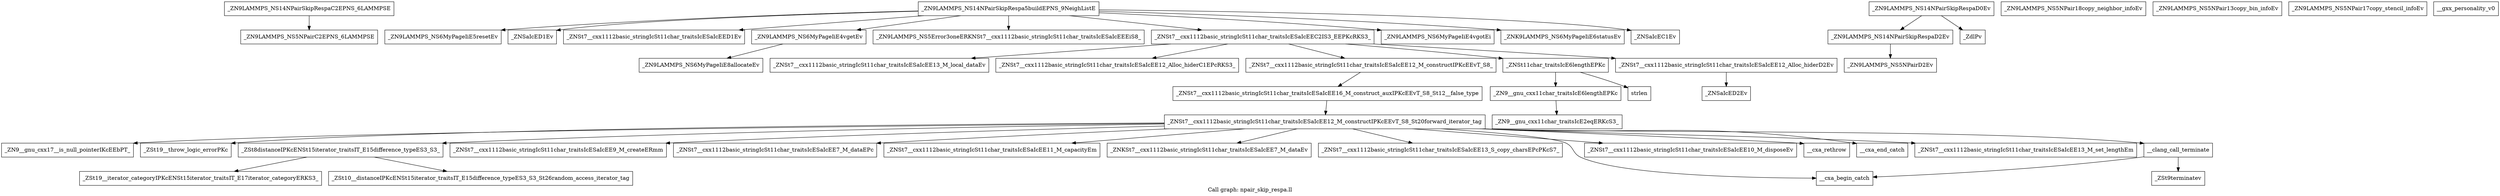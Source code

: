 digraph "Call graph: npair_skip_respa.ll" {
	label="Call graph: npair_skip_respa.ll";

	Node0x56318261e9c0 [shape=record,label="{_ZN9LAMMPS_NS14NPairSkipRespaC2EPNS_6LAMMPSE}"];
	Node0x56318261e9c0 -> Node0x56318261e940;
	Node0x56318261e940 [shape=record,label="{_ZN9LAMMPS_NS5NPairC2EPNS_6LAMMPSE}"];
	Node0x5631825f4b60 [shape=record,label="{_ZN9LAMMPS_NS14NPairSkipRespa5buildEPNS_9NeighListE}"];
	Node0x5631825f4b60 -> Node0x56318262be10;
	Node0x5631825f4b60 -> Node0x563182609f40;
	Node0x5631825f4b60 -> Node0x563182609660;
	Node0x5631825f4b60 -> Node0x5631825fcaa0;
	Node0x5631825f4b60 -> Node0x563182607370;
	Node0x5631825f4b60 -> Node0x563182629c20;
	Node0x5631825f4b60 -> Node0x56318263dc80;
	Node0x5631825f4b60 -> Node0x56318263dd00;
	Node0x5631825f4b60 -> Node0x5631825fd1b0;
	Node0x563182609f40 [shape=record,label="{_ZNSaIcED1Ev}"];
	Node0x56318261cc70 [shape=record,label="{_ZN9LAMMPS_NS14NPairSkipRespaD2Ev}"];
	Node0x56318261cc70 -> Node0x56318261d500;
	Node0x563182622d20 [shape=record,label="{_ZN9LAMMPS_NS14NPairSkipRespaD0Ev}"];
	Node0x563182622d20 -> Node0x56318261cc70;
	Node0x563182622d20 -> Node0x5631826249b0;
	Node0x5631826256e0 [shape=record,label="{_ZN9LAMMPS_NS5NPair18copy_neighbor_infoEv}"];
	Node0x56318262a630 [shape=record,label="{_ZN9LAMMPS_NS5NPair13copy_bin_infoEv}"];
	Node0x56318262ac30 [shape=record,label="{_ZN9LAMMPS_NS5NPair17copy_stencil_infoEv}"];
	Node0x56318261d500 [shape=record,label="{_ZN9LAMMPS_NS5NPairD2Ev}"];
	Node0x5631826249b0 [shape=record,label="{_ZdlPv}"];
	Node0x563182625760 [shape=record,label="{_ZN9LAMMPS_NS6MyPageIiE8allocateEv}"];
	Node0x563182611ef0 [shape=record,label="{_ZNSt7__cxx1112basic_stringIcSt11char_traitsIcESaIcEE13_M_local_dataEv}"];
	Node0x563182615ee0 [shape=record,label="{_ZNSt7__cxx1112basic_stringIcSt11char_traitsIcESaIcEE12_Alloc_hiderC1EPcRKS3_}"];
	Node0x563182618340 [shape=record,label="{_ZNSt7__cxx1112basic_stringIcSt11char_traitsIcESaIcEE12_M_constructIPKcEEvT_S8_}"];
	Node0x563182618340 -> Node0x56318262f900;
	Node0x56318262be10 [shape=record,label="{_ZN9LAMMPS_NS6MyPageIiE5resetEv}"];
	Node0x5631825fcaa0 [shape=record,label="{_ZN9LAMMPS_NS6MyPageIiE4vgetEv}"];
	Node0x5631825fcaa0 -> Node0x563182625760;
	Node0x56318263dc80 [shape=record,label="{_ZN9LAMMPS_NS6MyPageIiE4vgotEi}"];
	Node0x56318263dd00 [shape=record,label="{_ZNK9LAMMPS_NS6MyPageIiE6statusEv}"];
	Node0x563182607370 [shape=record,label="{_ZN9LAMMPS_NS5Error3oneERKNSt7__cxx1112basic_stringIcSt11char_traitsIcESaIcEEEiS8_}"];
	Node0x5631825fd1b0 [shape=record,label="{_ZNSaIcEC1Ev}"];
	Node0x563182629c20 [shape=record,label="{_ZNSt7__cxx1112basic_stringIcSt11char_traitsIcESaIcEEC2IS3_EEPKcRKS3_}"];
	Node0x563182629c20 -> Node0x563182611ef0;
	Node0x563182629c20 -> Node0x563182615ee0;
	Node0x563182629c20 -> Node0x563182617100;
	Node0x563182629c20 -> Node0x563182618340;
	Node0x563182629c20 -> Node0x563182618c60;
	Node0x5631826194f0 [shape=record,label="{__gxx_personality_v0}"];
	Node0x563182609660 [shape=record,label="{_ZNSt7__cxx1112basic_stringIcSt11char_traitsIcESaIcEED1Ev}"];
	Node0x563182617100 [shape=record,label="{_ZNSt11char_traitsIcE6lengthEPKc}"];
	Node0x563182617100 -> Node0x563182630b80;
	Node0x563182617100 -> Node0x563182631c50;
	Node0x563182618c60 [shape=record,label="{_ZNSt7__cxx1112basic_stringIcSt11char_traitsIcESaIcEE12_Alloc_hiderD2Ev}"];
	Node0x563182618c60 -> Node0x563182632820;
	Node0x56318262f900 [shape=record,label="{_ZNSt7__cxx1112basic_stringIcSt11char_traitsIcESaIcEE16_M_construct_auxIPKcEEvT_S8_St12__false_type}"];
	Node0x56318262f900 -> Node0x5631825f4970;
	Node0x5631825f4970 [shape=record,label="{_ZNSt7__cxx1112basic_stringIcSt11char_traitsIcESaIcEE12_M_constructIPKcEEvT_S8_St20forward_iterator_tag}"];
	Node0x5631825f4970 -> Node0x5631825f8a70;
	Node0x5631825f4970 -> Node0x563182622ee0;
	Node0x5631825f4970 -> Node0x563182611a00;
	Node0x5631825f4970 -> Node0x56318262ed40;
	Node0x5631825f4970 -> Node0x563182610b10;
	Node0x5631825f4970 -> Node0x563182611090;
	Node0x5631825f4970 -> Node0x563182610cf0;
	Node0x5631825f4970 -> Node0x5631826302d0;
	Node0x5631825f4970 -> Node0x563182630520;
	Node0x5631825f4970 -> Node0x563182635280;
	Node0x5631825f4970 -> Node0x5631825b0330;
	Node0x5631825f4970 -> Node0x5631825f6980;
	Node0x5631825f4970 -> Node0x563182612010;
	Node0x5631825f4970 -> Node0x563182617340;
	Node0x5631825f8a70 [shape=record,label="{_ZN9__gnu_cxx17__is_null_pointerIKcEEbPT_}"];
	Node0x563182622ee0 [shape=record,label="{_ZSt19__throw_logic_errorPKc}"];
	Node0x563182611a00 [shape=record,label="{_ZSt8distanceIPKcENSt15iterator_traitsIT_E15difference_typeES3_S3_}"];
	Node0x563182611a00 -> Node0x56318261e170;
	Node0x563182611a00 -> Node0x56318261e1f0;
	Node0x563182610b10 [shape=record,label="{_ZNSt7__cxx1112basic_stringIcSt11char_traitsIcESaIcEE7_M_dataEPc}"];
	Node0x56318262ed40 [shape=record,label="{_ZNSt7__cxx1112basic_stringIcSt11char_traitsIcESaIcEE9_M_createERmm}"];
	Node0x563182611090 [shape=record,label="{_ZNSt7__cxx1112basic_stringIcSt11char_traitsIcESaIcEE11_M_capacityEm}"];
	Node0x5631826302d0 [shape=record,label="{_ZNSt7__cxx1112basic_stringIcSt11char_traitsIcESaIcEE13_S_copy_charsEPcPKcS7_}"];
	Node0x563182610cf0 [shape=record,label="{_ZNKSt7__cxx1112basic_stringIcSt11char_traitsIcESaIcEE7_M_dataEv}"];
	Node0x563182630520 [shape=record,label="{__cxa_begin_catch}"];
	Node0x563182635280 [shape=record,label="{_ZNSt7__cxx1112basic_stringIcSt11char_traitsIcESaIcEE10_M_disposeEv}"];
	Node0x5631825b0330 [shape=record,label="{__cxa_rethrow}"];
	Node0x5631825f6980 [shape=record,label="{__cxa_end_catch}"];
	Node0x563182617340 [shape=record,label="{__clang_call_terminate}"];
	Node0x563182617340 -> Node0x563182630520;
	Node0x563182617340 -> Node0x563182632a00;
	Node0x563182632a00 [shape=record,label="{_ZSt9terminatev}"];
	Node0x563182612010 [shape=record,label="{_ZNSt7__cxx1112basic_stringIcSt11char_traitsIcESaIcEE13_M_set_lengthEm}"];
	Node0x56318261e1f0 [shape=record,label="{_ZSt10__distanceIPKcENSt15iterator_traitsIT_E15difference_typeES3_S3_St26random_access_iterator_tag}"];
	Node0x56318261e170 [shape=record,label="{_ZSt19__iterator_categoryIPKcENSt15iterator_traitsIT_E17iterator_categoryERKS3_}"];
	Node0x563182630b80 [shape=record,label="{_ZN9__gnu_cxx11char_traitsIcE6lengthEPKc}"];
	Node0x563182630b80 -> Node0x563182632b60;
	Node0x563182631c50 [shape=record,label="{strlen}"];
	Node0x563182632b60 [shape=record,label="{_ZN9__gnu_cxx11char_traitsIcE2eqERKcS3_}"];
	Node0x563182632820 [shape=record,label="{_ZNSaIcED2Ev}"];
}
